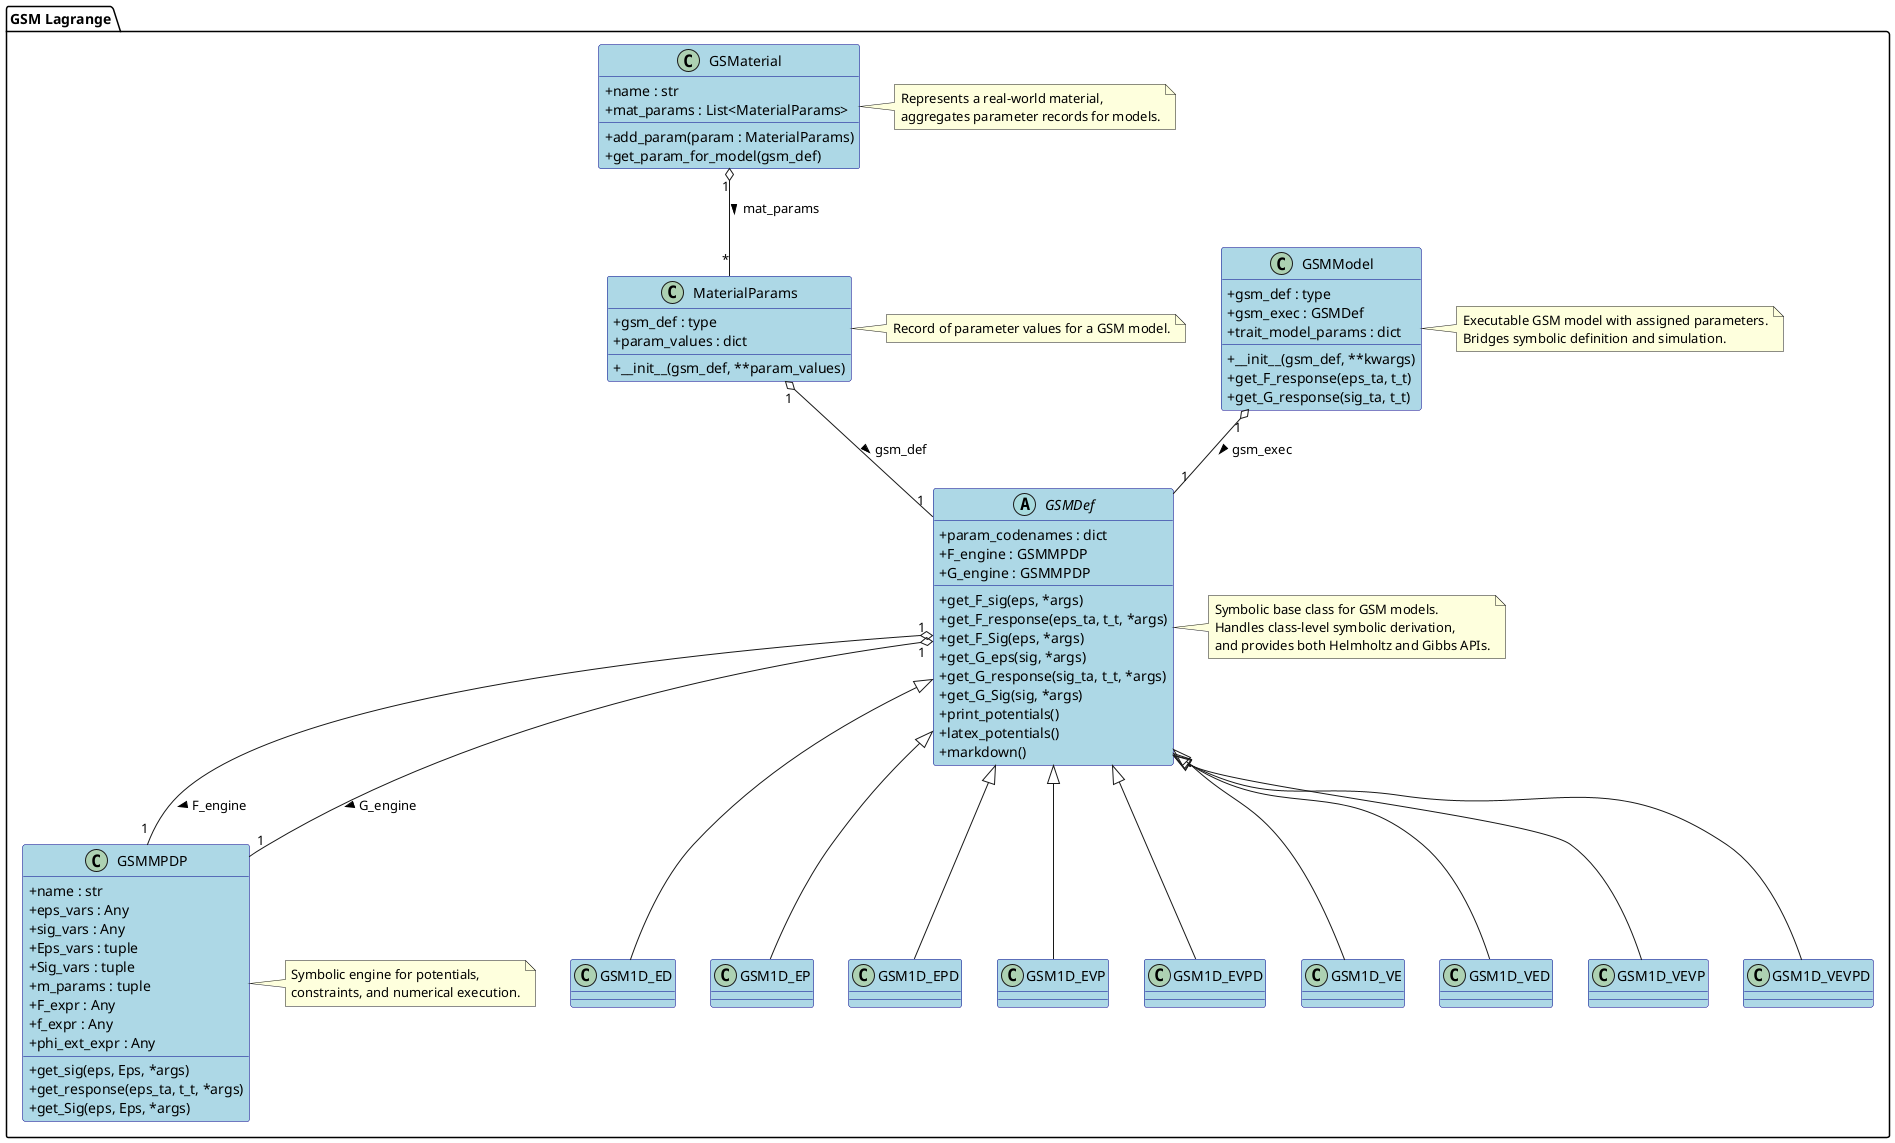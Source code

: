 @startuml GSM Lagrange Class Diagram

skinparam classAttributeIconSize 0
skinparam classFontSize 14
skinparam classFontName Arial
skinparam backgroundColor white
skinparam classBackgroundColor LightBlue
skinparam classBorderColor DarkBlue

package "GSM Lagrange" {
    abstract class GSMDef {
        +param_codenames : dict
        +F_engine : GSMMPDP
        +G_engine : GSMMPDP
        +get_F_sig(eps, *args)
        +get_F_response(eps_ta, t_t, *args)
        +get_F_Sig(eps, *args)
        +get_G_eps(sig, *args)
        +get_G_response(sig_ta, t_t, *args)
        +get_G_Sig(sig, *args)
        +print_potentials()
        +latex_potentials()
        +markdown()
    }

    class GSMMPDP {
        +name : str
        +eps_vars : Any
        +sig_vars : Any
        +Eps_vars : tuple
        +Sig_vars : tuple
        +m_params : tuple
        +F_expr : Any
        +f_expr : Any
        +phi_ext_expr : Any
        +get_sig(eps, Eps, *args)
        +get_response(eps_ta, t_t, *args)
        +get_Sig(eps, Eps, *args)
    }

    class GSMModel {
        +gsm_def : type
        +gsm_exec : GSMDef
        +trait_model_params : dict
        +__init__(gsm_def, **kwargs)
        +get_F_response(eps_ta, t_t)
        +get_G_response(sig_ta, t_t)
    }

    class MaterialParams {
        +gsm_def : type
        +param_values : dict
        +__init__(gsm_def, **param_values)
    }

    class GSMaterial {
        +name : str
        +mat_params : List<MaterialParams>
        +add_param(param : MaterialParams)
        +get_param_for_model(gsm_def)
    }

    ' 1D Model Classes
    class GSM1D_ED
    class GSM1D_EP
    class GSM1D_EPD
    class GSM1D_EVP
    class GSM1D_EVPD
    class GSM1D_VE
    class GSM1D_VED
    class GSM1D_VEVP
    class GSM1D_VEVPD

    ' Relationships
    GSMDef <|-- GSM1D_ED
    GSMDef <|-- GSM1D_EP
    GSMDef <|-- GSM1D_EPD
    GSMDef <|-- GSM1D_EVP
    GSMDef <|-- GSM1D_EVPD
    GSMDef <|-- GSM1D_VE
    GSMDef <|-- GSM1D_VED
    GSMDef <|-- GSM1D_VEVP
    GSMDef <|-- GSM1D_VEVPD

    GSMDef "1" o-- "1" GSMMPDP : F_engine >
    GSMDef "1" o-- "1" GSMMPDP : G_engine >
    GSMModel "1" o-- "1" GSMDef : gsm_exec >
    MaterialParams "1" o-- "1" GSMDef : gsm_def >
    GSMaterial "1" o-- "*" MaterialParams : mat_params >

    note right of GSMDef
      Symbolic base class for GSM models.
      Handles class-level symbolic derivation,
      and provides both Helmholtz and Gibbs APIs.
    end note

    note right of GSMMPDP
      Symbolic engine for potentials,
      constraints, and numerical execution.
    end note

    note right of GSMModel
      Executable GSM model with assigned parameters.
      Bridges symbolic definition and simulation.
    end note

    note right of MaterialParams
      Record of parameter values for a GSM model.
    end note

    note right of GSMaterial
      Represents a real-world material,
      aggregates parameter records for models.
    end note
}

@enduml
